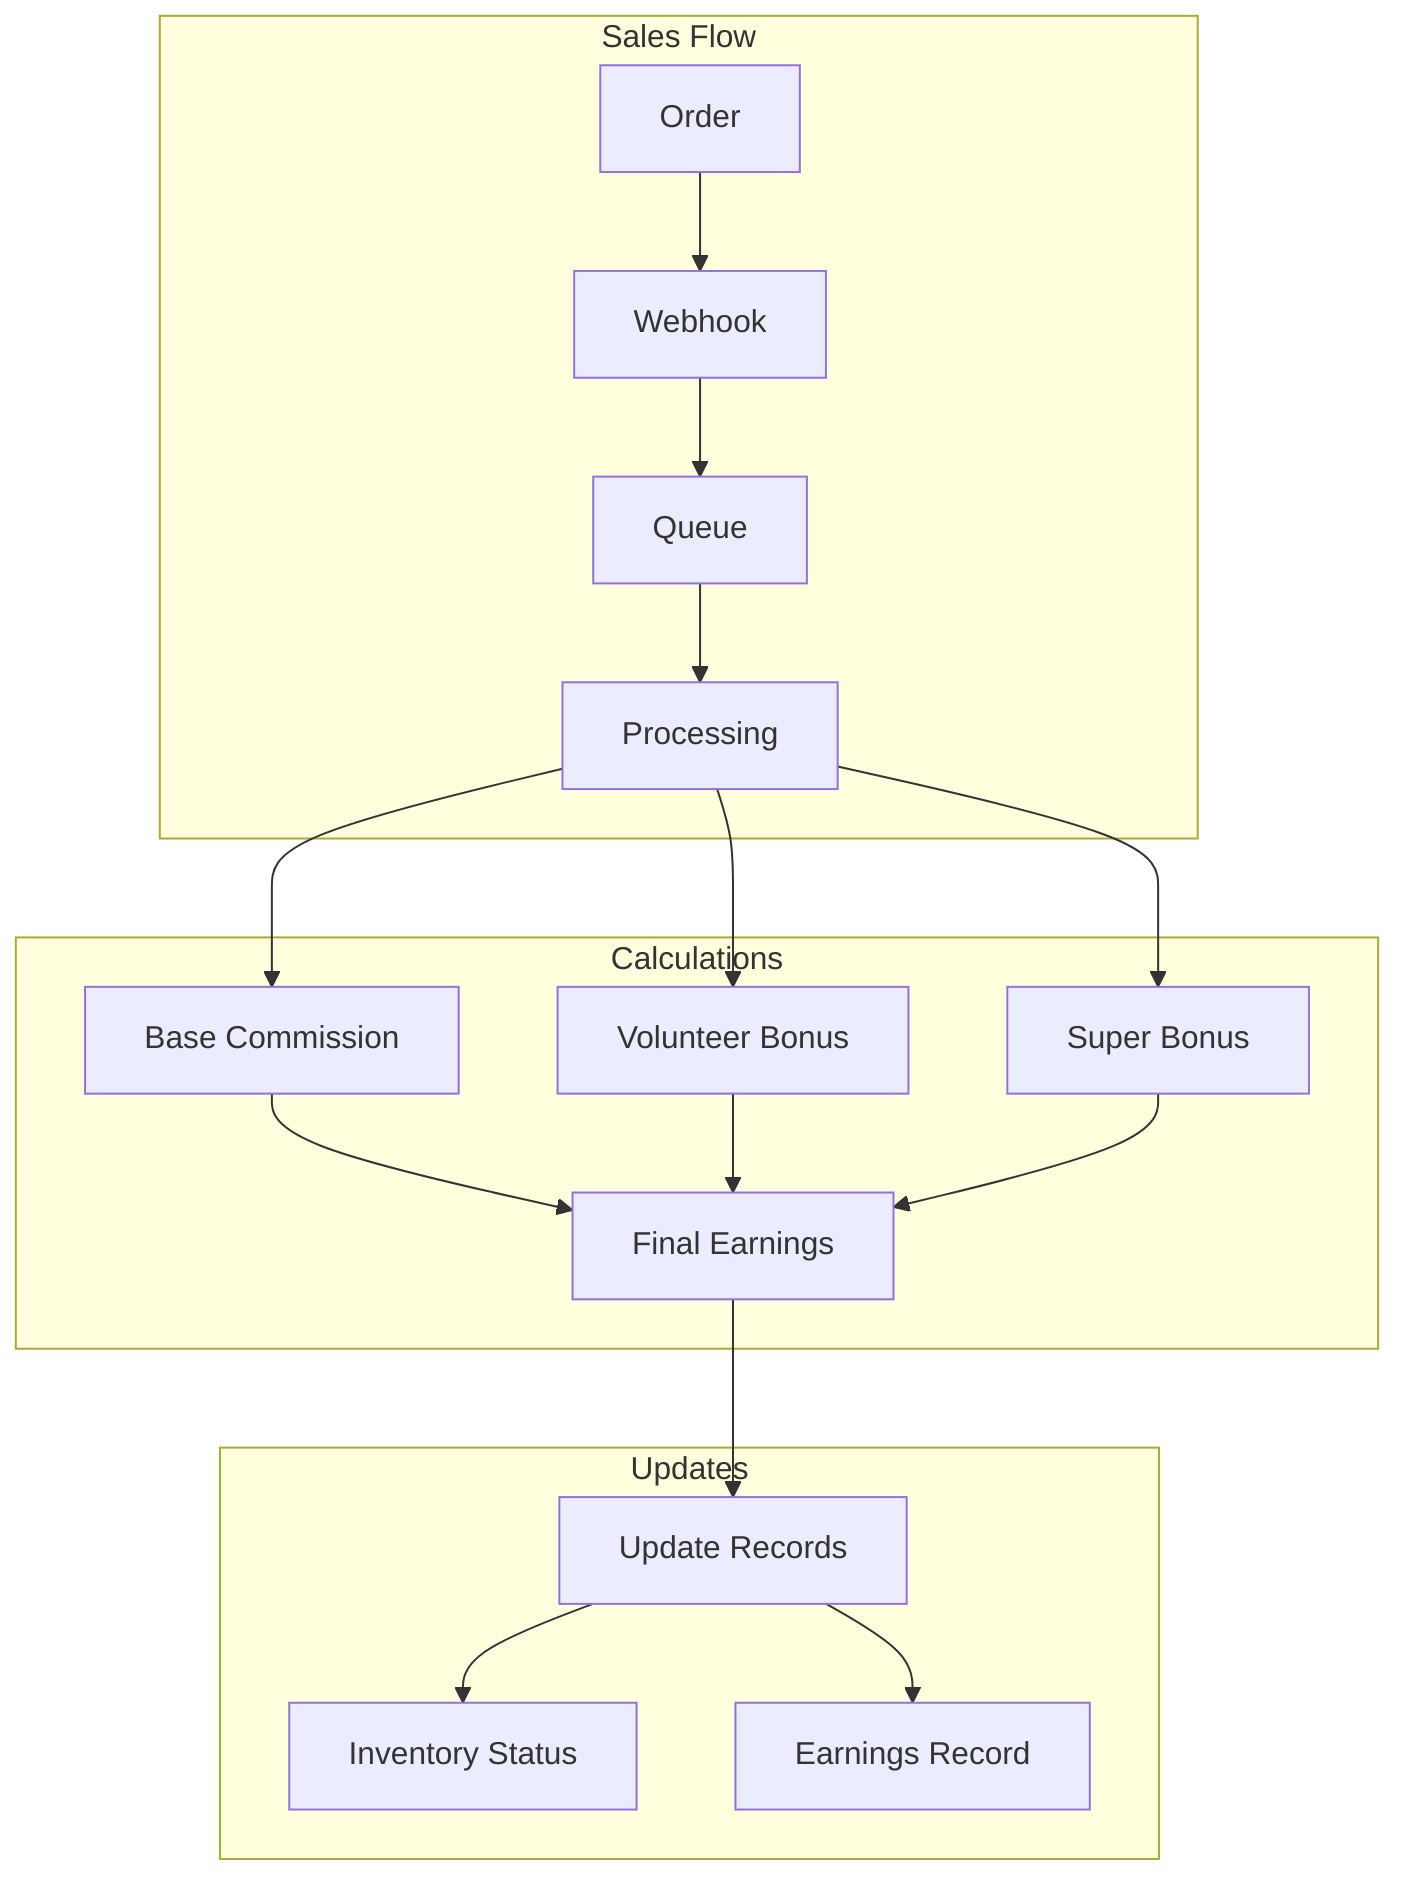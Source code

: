 graph TD
    subgraph "Sales Flow"
        O[Order] --> W[Webhook]
        W --> Q[Queue]
        Q --> P[Processing]
    end
    
    subgraph "Calculations"
        P --> B[Base Commission]
        P --> V[Volunteer Bonus]
        P --> S[Super Bonus]
        B & V & S --> F[Final Earnings]
    end
    
    subgraph "Updates"
        F --> U[Update Records]
        U --> I[Inventory Status]
        U --> E[Earnings Record]
    end